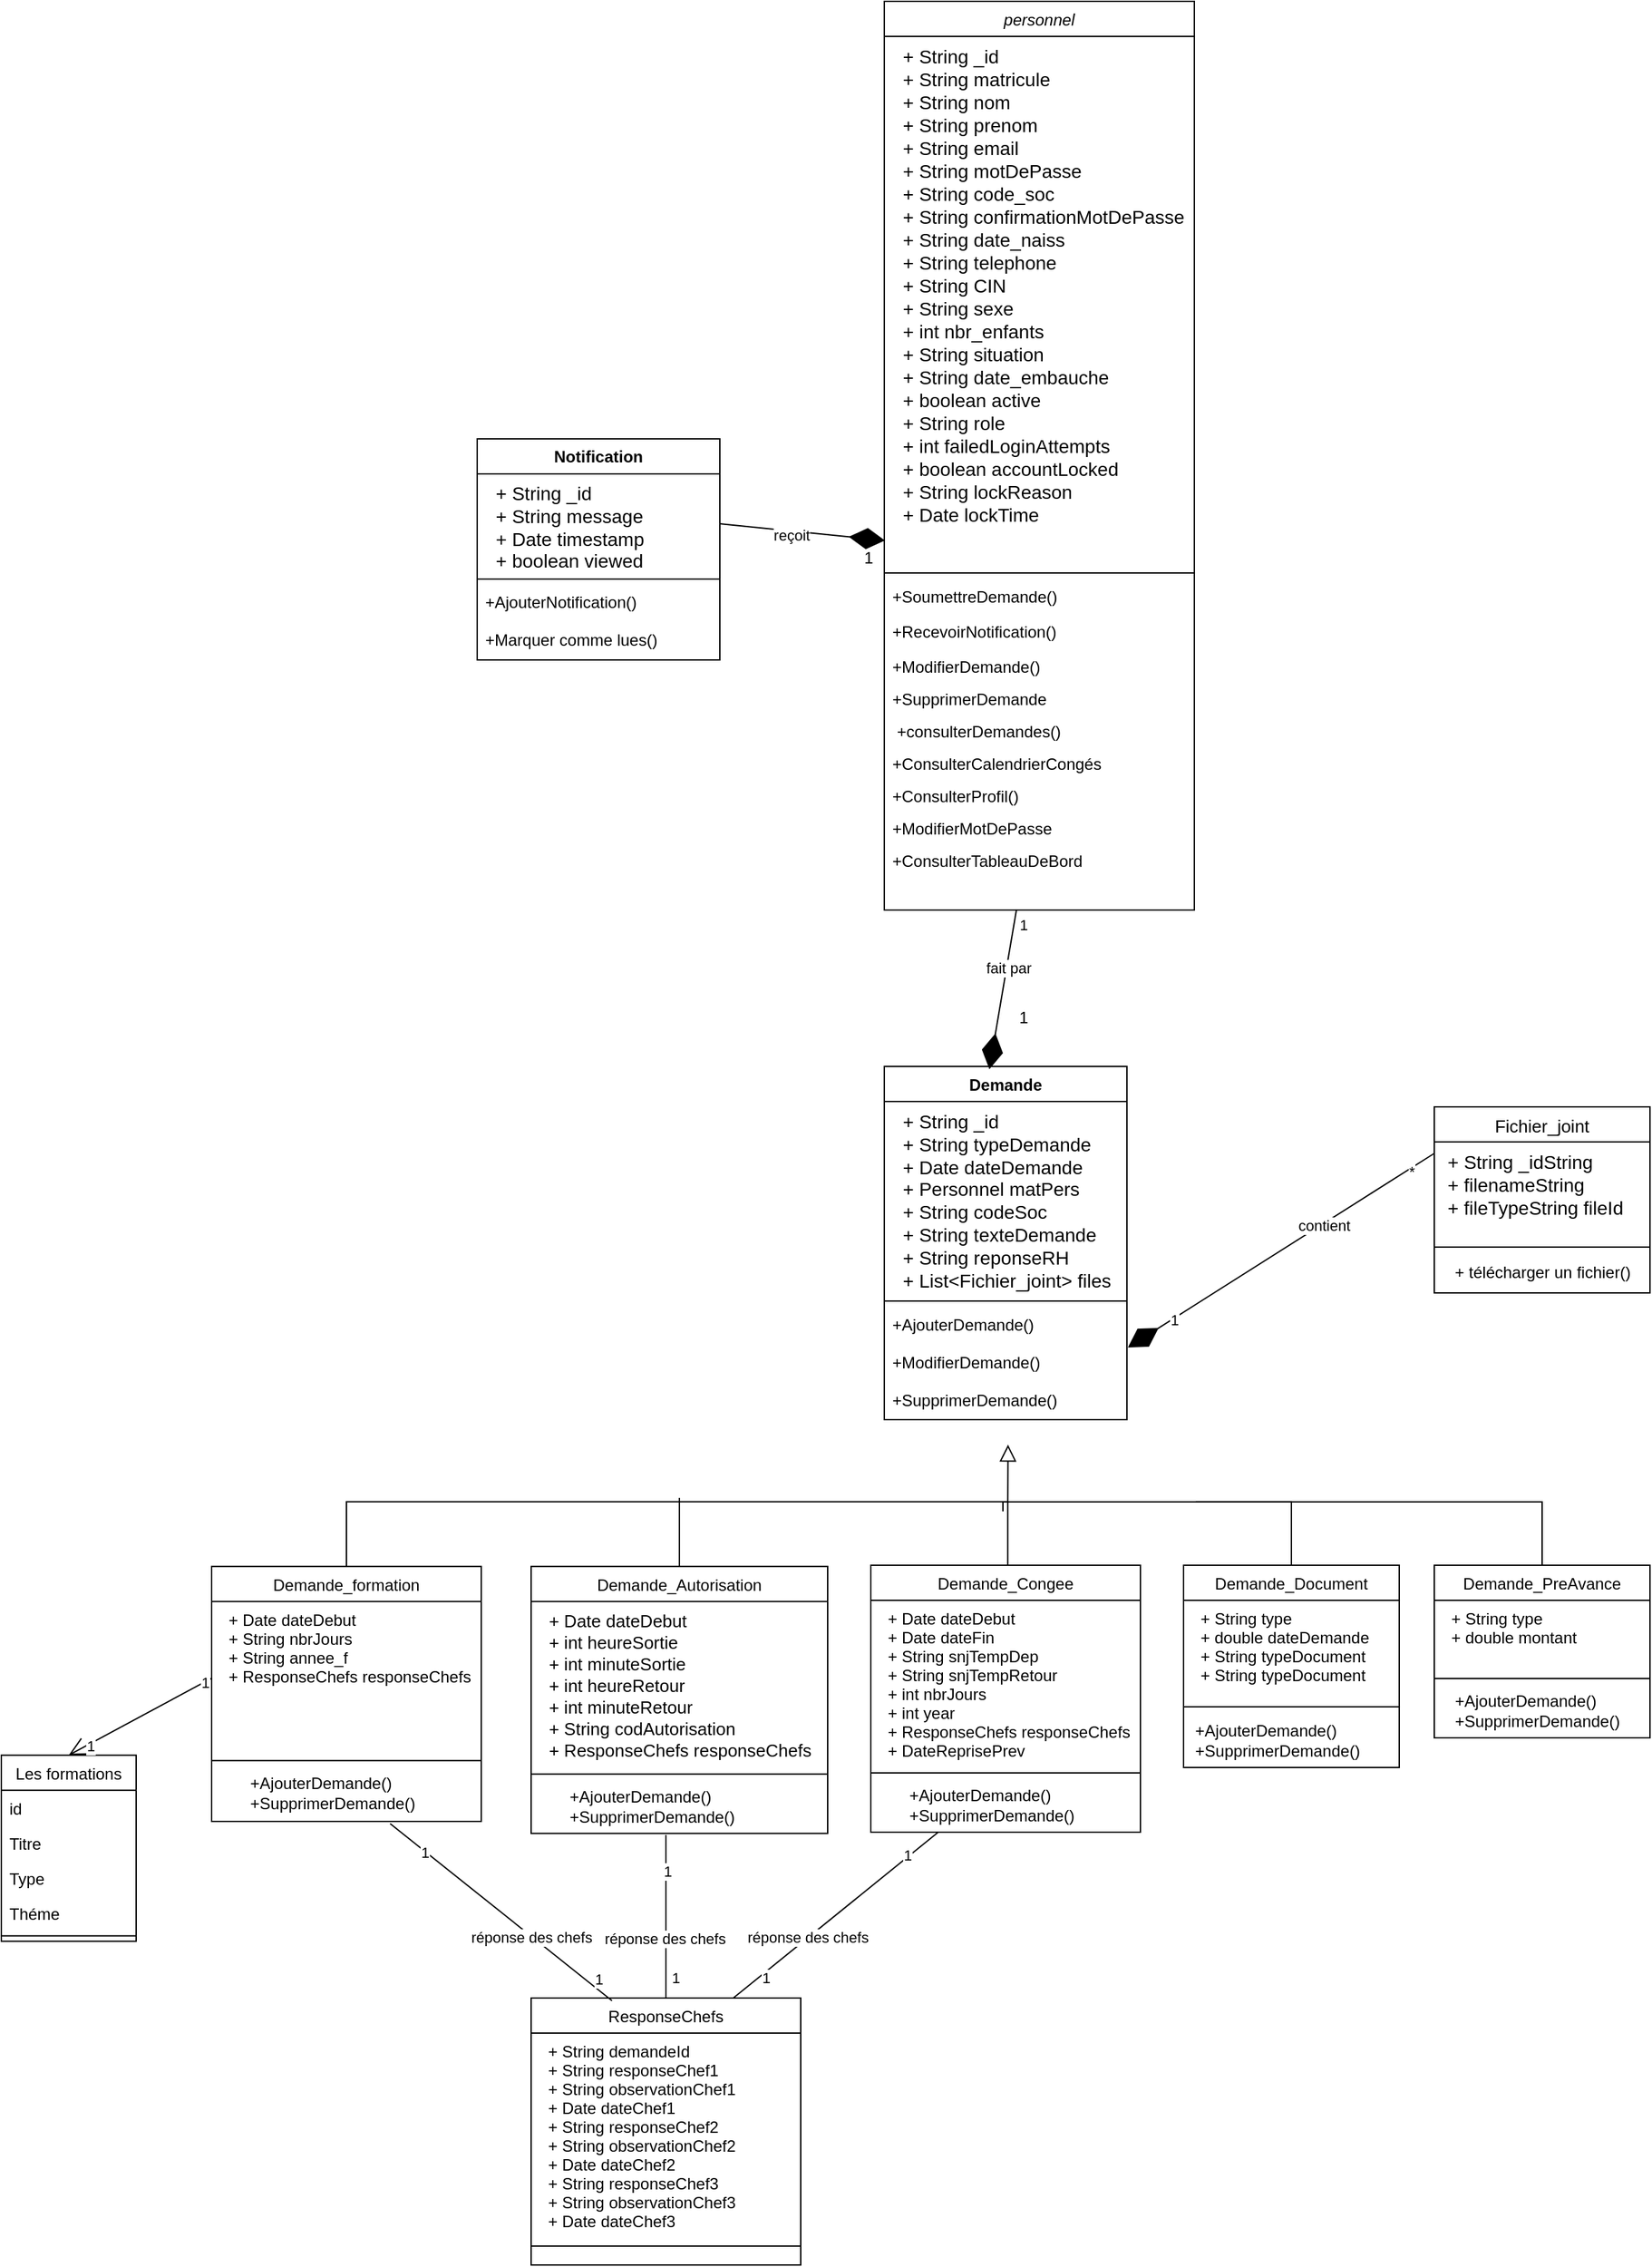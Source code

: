 <mxfile version="27.1.1">
  <diagram id="C5RBs43oDa-KdzZeNtuy" name="Page-1">
    <mxGraphModel dx="1426" dy="777" grid="1" gridSize="10" guides="1" tooltips="1" connect="1" arrows="1" fold="1" page="1" pageScale="1" pageWidth="827" pageHeight="1169" math="0" shadow="0">
      <root>
        <mxCell id="WIyWlLk6GJQsqaUBKTNV-0" />
        <mxCell id="WIyWlLk6GJQsqaUBKTNV-1" parent="WIyWlLk6GJQsqaUBKTNV-0" />
        <mxCell id="Ee65BXmDdniaoNc1zns8-156" value="personnel" style="swimlane;fontStyle=2;align=center;verticalAlign=top;childLayout=stackLayout;horizontal=1;startSize=26;horizontalStack=0;resizeParent=1;resizeLast=0;collapsible=1;marginBottom=0;rounded=0;shadow=0;strokeWidth=1;" vertex="1" parent="WIyWlLk6GJQsqaUBKTNV-1">
          <mxGeometry x="1285" y="830" width="230" height="674" as="geometry">
            <mxRectangle x="230" y="140" width="160" height="26" as="alternateBounds" />
          </mxGeometry>
        </mxCell>
        <mxCell id="Ee65BXmDdniaoNc1zns8-157" value="  + String _id&#xa;  + String matricule&#xa;  + String nom&#xa;  + String prenom&#xa;  + String email&#xa;  + String motDePasse&#xa;  + String code_soc&#xa;  + String confirmationMotDePasse&#xa;  + String date_naiss&#xa;  + String telephone&#xa;  + String CIN&#xa;  + String sexe&#xa;  + int nbr_enfants&#xa;  + String situation&#xa;  + String date_embauche&#xa;  + boolean active&#xa;  + String role&#xa;  + int failedLoginAttempts&#xa;  + boolean accountLocked&#xa;  + String lockReason&#xa;  + Date lockTime&#xa;  &#xa;" style="text;align=left;verticalAlign=top;spacingLeft=4;spacingRight=4;overflow=hidden;rotatable=0;points=[[0,0.5],[1,0.5]];portConstraint=eastwest;rounded=0;shadow=0;html=0;strokeWidth=1;fontSize=14;fontStyle=0" vertex="1" parent="Ee65BXmDdniaoNc1zns8-156">
          <mxGeometry y="26" width="230" height="394" as="geometry" />
        </mxCell>
        <mxCell id="Ee65BXmDdniaoNc1zns8-158" value="" style="line;html=1;strokeWidth=1;align=left;verticalAlign=middle;spacingTop=-1;spacingLeft=3;spacingRight=3;rotatable=0;labelPosition=right;points=[];portConstraint=eastwest;" vertex="1" parent="Ee65BXmDdniaoNc1zns8-156">
          <mxGeometry y="420" width="230" height="8" as="geometry" />
        </mxCell>
        <mxCell id="Ee65BXmDdniaoNc1zns8-160" value="+SoumettreDemande()" style="text;align=left;verticalAlign=top;spacingLeft=4;spacingRight=4;overflow=hidden;rotatable=0;points=[[0,0.5],[1,0.5]];portConstraint=eastwest;" vertex="1" parent="Ee65BXmDdniaoNc1zns8-156">
          <mxGeometry y="428" width="230" height="26" as="geometry" />
        </mxCell>
        <mxCell id="Ee65BXmDdniaoNc1zns8-161" value="+RecevoirNotification()" style="text;align=left;verticalAlign=top;spacingLeft=4;spacingRight=4;overflow=hidden;rotatable=0;points=[[0,0.5],[1,0.5]];portConstraint=eastwest;" vertex="1" parent="Ee65BXmDdniaoNc1zns8-156">
          <mxGeometry y="454" width="230" height="26" as="geometry" />
        </mxCell>
        <mxCell id="Ee65BXmDdniaoNc1zns8-162" value="+ModifierDemande()" style="text;align=left;verticalAlign=top;spacingLeft=4;spacingRight=4;overflow=hidden;rotatable=0;points=[[0,0.5],[1,0.5]];portConstraint=eastwest;" vertex="1" parent="Ee65BXmDdniaoNc1zns8-156">
          <mxGeometry y="480" width="230" height="24" as="geometry" />
        </mxCell>
        <mxCell id="Ee65BXmDdniaoNc1zns8-163" value="+SupprimerDemande" style="text;align=left;verticalAlign=top;spacingLeft=4;spacingRight=4;overflow=hidden;rotatable=0;points=[[0,0.5],[1,0.5]];portConstraint=eastwest;" vertex="1" parent="Ee65BXmDdniaoNc1zns8-156">
          <mxGeometry y="504" width="230" height="24" as="geometry" />
        </mxCell>
        <mxCell id="Ee65BXmDdniaoNc1zns8-164" value=" +consulterDemandes()" style="text;align=left;verticalAlign=top;spacingLeft=4;spacingRight=4;overflow=hidden;rotatable=0;points=[[0,0.5],[1,0.5]];portConstraint=eastwest;" vertex="1" parent="Ee65BXmDdniaoNc1zns8-156">
          <mxGeometry y="528" width="230" height="24" as="geometry" />
        </mxCell>
        <mxCell id="Ee65BXmDdniaoNc1zns8-165" value="+ConsulterCalendrierCongés" style="text;align=left;verticalAlign=top;spacingLeft=4;spacingRight=4;overflow=hidden;rotatable=0;points=[[0,0.5],[1,0.5]];portConstraint=eastwest;" vertex="1" parent="Ee65BXmDdniaoNc1zns8-156">
          <mxGeometry y="552" width="230" height="24" as="geometry" />
        </mxCell>
        <mxCell id="Ee65BXmDdniaoNc1zns8-166" value="+ConsulterProfil()" style="text;align=left;verticalAlign=top;spacingLeft=4;spacingRight=4;overflow=hidden;rotatable=0;points=[[0,0.5],[1,0.5]];portConstraint=eastwest;" vertex="1" parent="Ee65BXmDdniaoNc1zns8-156">
          <mxGeometry y="576" width="230" height="24" as="geometry" />
        </mxCell>
        <mxCell id="Ee65BXmDdniaoNc1zns8-167" value="+ModifierMotDePasse" style="text;align=left;verticalAlign=top;spacingLeft=4;spacingRight=4;overflow=hidden;rotatable=0;points=[[0,0.5],[1,0.5]];portConstraint=eastwest;" vertex="1" parent="Ee65BXmDdniaoNc1zns8-156">
          <mxGeometry y="600" width="230" height="24" as="geometry" />
        </mxCell>
        <mxCell id="Ee65BXmDdniaoNc1zns8-168" value="+ConsulterTableauDeBord" style="text;align=left;verticalAlign=top;spacingLeft=4;spacingRight=4;overflow=hidden;rotatable=0;points=[[0,0.5],[1,0.5]];portConstraint=eastwest;" vertex="1" parent="Ee65BXmDdniaoNc1zns8-156">
          <mxGeometry y="624" width="230" height="24" as="geometry" />
        </mxCell>
        <mxCell id="Ee65BXmDdniaoNc1zns8-169" value="Demande_formation" style="swimlane;fontStyle=0;align=center;verticalAlign=top;childLayout=stackLayout;horizontal=1;startSize=26;horizontalStack=0;resizeParent=1;resizeLast=0;collapsible=1;marginBottom=0;rounded=0;shadow=0;strokeWidth=1;" vertex="1" parent="WIyWlLk6GJQsqaUBKTNV-1">
          <mxGeometry x="786" y="1990.83" width="200" height="189.17" as="geometry">
            <mxRectangle x="130" y="380" width="160" height="26" as="alternateBounds" />
          </mxGeometry>
        </mxCell>
        <mxCell id="Ee65BXmDdniaoNc1zns8-170" value="  + Date dateDebut&#xa;  + String nbrJours&#xa;  + String annee_f&#xa;  + ResponseChefs responseChefs" style="text;align=left;verticalAlign=top;spacingLeft=4;spacingRight=4;overflow=hidden;rotatable=0;points=[[0,0.5],[1,0.5]];portConstraint=eastwest;" vertex="1" parent="Ee65BXmDdniaoNc1zns8-169">
          <mxGeometry y="26" width="200" height="114" as="geometry" />
        </mxCell>
        <mxCell id="Ee65BXmDdniaoNc1zns8-171" value="" style="line;html=1;strokeWidth=1;align=left;verticalAlign=middle;spacingTop=-1;spacingLeft=3;spacingRight=3;rotatable=0;labelPosition=right;points=[];portConstraint=eastwest;" vertex="1" parent="Ee65BXmDdniaoNc1zns8-169">
          <mxGeometry y="140" width="200" height="8" as="geometry" />
        </mxCell>
        <mxCell id="Ee65BXmDdniaoNc1zns8-172" value="&lt;span style=&quot;white-space: pre;&quot;&gt;&#x9;&lt;/span&gt;+Ajouter&lt;span style=&quot;text-align: center;&quot;&gt;Demande&lt;/span&gt;()&lt;div&gt;&lt;span style=&quot;white-space: pre;&quot;&gt;&#x9;&lt;/span&gt;+Supprimer&lt;span style=&quot;text-align: center; background-color: transparent; color: light-dark(rgb(0, 0, 0), rgb(255, 255, 255));&quot;&gt;Demande&lt;/span&gt;&lt;span style=&quot;background-color: transparent; color: light-dark(rgb(0, 0, 0), rgb(255, 255, 255));&quot;&gt;()&lt;/span&gt;&lt;/div&gt;" style="text;html=1;align=left;verticalAlign=middle;resizable=0;points=[];autosize=1;strokeColor=none;fillColor=none;" vertex="1" parent="Ee65BXmDdniaoNc1zns8-169">
          <mxGeometry y="148" width="200" height="40" as="geometry" />
        </mxCell>
        <mxCell id="Ee65BXmDdniaoNc1zns8-173" value="Les formations" style="swimlane;fontStyle=0;align=center;verticalAlign=top;childLayout=stackLayout;horizontal=1;startSize=26;horizontalStack=0;resizeParent=1;resizeLast=0;collapsible=1;marginBottom=0;rounded=0;shadow=0;strokeWidth=1;" vertex="1" parent="WIyWlLk6GJQsqaUBKTNV-1">
          <mxGeometry x="630" y="2130.83" width="100" height="138" as="geometry">
            <mxRectangle x="130" y="380" width="160" height="26" as="alternateBounds" />
          </mxGeometry>
        </mxCell>
        <mxCell id="Ee65BXmDdniaoNc1zns8-174" value="id" style="text;align=left;verticalAlign=top;spacingLeft=4;spacingRight=4;overflow=hidden;rotatable=0;points=[[0,0.5],[1,0.5]];portConstraint=eastwest;rounded=0;shadow=0;html=0;" vertex="1" parent="Ee65BXmDdniaoNc1zns8-173">
          <mxGeometry y="26" width="100" height="26" as="geometry" />
        </mxCell>
        <mxCell id="Ee65BXmDdniaoNc1zns8-175" value="Titre" style="text;align=left;verticalAlign=top;spacingLeft=4;spacingRight=4;overflow=hidden;rotatable=0;points=[[0,0.5],[1,0.5]];portConstraint=eastwest;rounded=0;shadow=0;html=0;" vertex="1" parent="Ee65BXmDdniaoNc1zns8-173">
          <mxGeometry y="52" width="100" height="26" as="geometry" />
        </mxCell>
        <mxCell id="Ee65BXmDdniaoNc1zns8-176" value="Type" style="text;align=left;verticalAlign=top;spacingLeft=4;spacingRight=4;overflow=hidden;rotatable=0;points=[[0,0.5],[1,0.5]];portConstraint=eastwest;rounded=0;shadow=0;html=0;" vertex="1" parent="Ee65BXmDdniaoNc1zns8-173">
          <mxGeometry y="78" width="100" height="26" as="geometry" />
        </mxCell>
        <mxCell id="Ee65BXmDdniaoNc1zns8-177" value="Théme" style="text;align=left;verticalAlign=top;spacingLeft=4;spacingRight=4;overflow=hidden;rotatable=0;points=[[0,0.5],[1,0.5]];portConstraint=eastwest;rounded=0;shadow=0;html=0;" vertex="1" parent="Ee65BXmDdniaoNc1zns8-173">
          <mxGeometry y="104" width="100" height="26" as="geometry" />
        </mxCell>
        <mxCell id="Ee65BXmDdniaoNc1zns8-178" value="" style="line;html=1;strokeWidth=1;align=left;verticalAlign=middle;spacingTop=-1;spacingLeft=3;spacingRight=3;rotatable=0;labelPosition=right;points=[];portConstraint=eastwest;" vertex="1" parent="Ee65BXmDdniaoNc1zns8-173">
          <mxGeometry y="130" width="100" height="8" as="geometry" />
        </mxCell>
        <mxCell id="Ee65BXmDdniaoNc1zns8-179" value="" style="endArrow=open;endFill=1;endSize=12;html=1;rounded=0;exitX=0;exitY=0.5;exitDx=0;exitDy=0;entryX=0.5;entryY=0;entryDx=0;entryDy=0;" edge="1" parent="WIyWlLk6GJQsqaUBKTNV-1" source="Ee65BXmDdniaoNc1zns8-170" target="Ee65BXmDdniaoNc1zns8-173">
          <mxGeometry width="160" relative="1" as="geometry">
            <mxPoint x="636" y="2093.83" as="sourcePoint" />
            <mxPoint x="796" y="2093.83" as="targetPoint" />
            <Array as="points" />
          </mxGeometry>
        </mxCell>
        <mxCell id="Ee65BXmDdniaoNc1zns8-180" value="1" style="edgeLabel;html=1;align=center;verticalAlign=middle;resizable=0;points=[];" vertex="1" connectable="0" parent="Ee65BXmDdniaoNc1zns8-179">
          <mxGeometry x="-0.907" relative="1" as="geometry">
            <mxPoint as="offset" />
          </mxGeometry>
        </mxCell>
        <mxCell id="Ee65BXmDdniaoNc1zns8-181" value="1" style="edgeLabel;html=1;align=center;verticalAlign=middle;resizable=0;points=[];" vertex="1" connectable="0" parent="Ee65BXmDdniaoNc1zns8-179">
          <mxGeometry x="0.722" y="1" relative="1" as="geometry">
            <mxPoint as="offset" />
          </mxGeometry>
        </mxCell>
        <mxCell id="Ee65BXmDdniaoNc1zns8-182" value="Demande_Congee" style="swimlane;fontStyle=0;align=center;verticalAlign=top;childLayout=stackLayout;horizontal=1;startSize=26;horizontalStack=0;resizeParent=1;resizeLast=0;collapsible=1;marginBottom=0;rounded=0;shadow=0;strokeWidth=1;" vertex="1" parent="WIyWlLk6GJQsqaUBKTNV-1">
          <mxGeometry x="1275" y="1990" width="200" height="198" as="geometry">
            <mxRectangle x="130" y="380" width="160" height="26" as="alternateBounds" />
          </mxGeometry>
        </mxCell>
        <mxCell id="Ee65BXmDdniaoNc1zns8-183" value="  + Date dateDebut&#xa;  + Date dateFin&#xa;  + String snjTempDep&#xa;  + String snjTempRetour&#xa;  + int nbrJours&#xa;  + int year  &#xa;  + ResponseChefs responseChefs&#xa;  + DateReprisePrev" style="text;align=left;verticalAlign=top;spacingLeft=4;spacingRight=4;overflow=hidden;rotatable=0;points=[[0,0.5],[1,0.5]];portConstraint=eastwest;rounded=0;shadow=0;html=0;" vertex="1" parent="Ee65BXmDdniaoNc1zns8-182">
          <mxGeometry y="26" width="200" height="124" as="geometry" />
        </mxCell>
        <mxCell id="Ee65BXmDdniaoNc1zns8-184" value="" style="line;html=1;strokeWidth=1;align=left;verticalAlign=middle;spacingTop=-1;spacingLeft=3;spacingRight=3;rotatable=0;labelPosition=right;points=[];portConstraint=eastwest;" vertex="1" parent="Ee65BXmDdniaoNc1zns8-182">
          <mxGeometry y="150" width="200" height="8" as="geometry" />
        </mxCell>
        <mxCell id="Ee65BXmDdniaoNc1zns8-185" value="&lt;span style=&quot;white-space: pre;&quot;&gt;&#x9;&lt;/span&gt;+Ajouter&lt;span style=&quot;text-align: center;&quot;&gt;Demande&lt;/span&gt;()&lt;div&gt;&lt;span style=&quot;white-space: pre;&quot;&gt;&#x9;&lt;/span&gt;+Supprimer&lt;span style=&quot;text-align: center; background-color: transparent; color: light-dark(rgb(0, 0, 0), rgb(255, 255, 255));&quot;&gt;Demande&lt;/span&gt;&lt;span style=&quot;background-color: transparent; color: light-dark(rgb(0, 0, 0), rgb(255, 255, 255));&quot;&gt;()&lt;/span&gt;&lt;/div&gt;" style="text;html=1;align=left;verticalAlign=middle;resizable=0;points=[];autosize=1;strokeColor=none;fillColor=none;" vertex="1" parent="Ee65BXmDdniaoNc1zns8-182">
          <mxGeometry y="158" width="200" height="40" as="geometry" />
        </mxCell>
        <mxCell id="Ee65BXmDdniaoNc1zns8-186" value="Demande_Autorisation" style="swimlane;fontStyle=0;align=center;verticalAlign=top;childLayout=stackLayout;horizontal=1;startSize=26;horizontalStack=0;resizeParent=1;resizeLast=0;collapsible=1;marginBottom=0;rounded=0;shadow=0;strokeWidth=1;" vertex="1" parent="WIyWlLk6GJQsqaUBKTNV-1">
          <mxGeometry x="1023" y="1990.83" width="220" height="198" as="geometry">
            <mxRectangle x="130" y="380" width="160" height="26" as="alternateBounds" />
          </mxGeometry>
        </mxCell>
        <mxCell id="Ee65BXmDdniaoNc1zns8-187" value="  + Date dateDebut&#xa;  + int heureSortie&#xa;  + int minuteSortie&#xa;  + int heureRetour&#xa;  + int minuteRetour&#xa;  + String codAutorisation&#xa;  + ResponseChefs responseChefs" style="text;align=left;verticalAlign=top;spacingLeft=4;spacingRight=4;overflow=hidden;rotatable=0;points=[[0,0.5],[1,0.5]];portConstraint=eastwest;fontSize=13;" vertex="1" parent="Ee65BXmDdniaoNc1zns8-186">
          <mxGeometry y="26" width="220" height="124" as="geometry" />
        </mxCell>
        <mxCell id="Ee65BXmDdniaoNc1zns8-188" value="" style="line;html=1;strokeWidth=1;align=left;verticalAlign=middle;spacingTop=-1;spacingLeft=3;spacingRight=3;rotatable=0;labelPosition=right;points=[];portConstraint=eastwest;" vertex="1" parent="Ee65BXmDdniaoNc1zns8-186">
          <mxGeometry y="150" width="220" height="8" as="geometry" />
        </mxCell>
        <mxCell id="Ee65BXmDdniaoNc1zns8-189" value="&lt;span style=&quot;white-space: pre;&quot;&gt;&#x9;&lt;/span&gt;+Ajouter&lt;span style=&quot;text-align: center;&quot;&gt;Demande&lt;/span&gt;()&lt;div&gt;&lt;span style=&quot;white-space: pre;&quot;&gt;&#x9;&lt;/span&gt;+Supprimer&lt;span style=&quot;text-align: center; background-color: transparent; color: light-dark(rgb(0, 0, 0), rgb(255, 255, 255));&quot;&gt;Demande&lt;/span&gt;&lt;span style=&quot;background-color: transparent; color: light-dark(rgb(0, 0, 0), rgb(255, 255, 255));&quot;&gt;()&lt;/span&gt;&lt;/div&gt;" style="text;html=1;align=left;verticalAlign=middle;resizable=0;points=[];autosize=1;strokeColor=none;fillColor=none;" vertex="1" parent="Ee65BXmDdniaoNc1zns8-186">
          <mxGeometry y="158" width="220" height="40" as="geometry" />
        </mxCell>
        <mxCell id="Ee65BXmDdniaoNc1zns8-190" value="Demande_PreAvance" style="swimlane;fontStyle=0;align=center;verticalAlign=top;childLayout=stackLayout;horizontal=1;startSize=26;horizontalStack=0;resizeParent=1;resizeLast=0;collapsible=1;marginBottom=0;rounded=0;shadow=0;strokeWidth=1;" vertex="1" parent="WIyWlLk6GJQsqaUBKTNV-1">
          <mxGeometry x="1693" y="1990" width="160" height="128" as="geometry">
            <mxRectangle x="130" y="380" width="160" height="26" as="alternateBounds" />
          </mxGeometry>
        </mxCell>
        <mxCell id="Ee65BXmDdniaoNc1zns8-191" value="  + String type&#xa;  + double montant&#xa;" style="text;align=left;verticalAlign=top;spacingLeft=4;spacingRight=4;overflow=hidden;rotatable=0;points=[[0,0.5],[1,0.5]];portConstraint=eastwest;" vertex="1" parent="Ee65BXmDdniaoNc1zns8-190">
          <mxGeometry y="26" width="160" height="54" as="geometry" />
        </mxCell>
        <mxCell id="Ee65BXmDdniaoNc1zns8-192" value="" style="line;html=1;strokeWidth=1;align=left;verticalAlign=middle;spacingTop=-1;spacingLeft=3;spacingRight=3;rotatable=0;labelPosition=right;points=[];portConstraint=eastwest;" vertex="1" parent="Ee65BXmDdniaoNc1zns8-190">
          <mxGeometry y="80" width="160" height="8" as="geometry" />
        </mxCell>
        <mxCell id="Ee65BXmDdniaoNc1zns8-193" value="&amp;nbsp; &amp;nbsp; +Ajouter&lt;span style=&quot;text-align: center;&quot;&gt;Demande&lt;/span&gt;()&lt;div&gt;&amp;nbsp; &amp;nbsp; +Supprimer&lt;span style=&quot;text-align: center; background-color: transparent; color: light-dark(rgb(0, 0, 0), rgb(255, 255, 255));&quot;&gt;Demande&lt;/span&gt;&lt;span style=&quot;background-color: transparent; color: light-dark(rgb(0, 0, 0), rgb(255, 255, 255));&quot;&gt;()&lt;/span&gt;&lt;/div&gt;" style="text;html=1;align=left;verticalAlign=middle;resizable=0;points=[];autosize=1;strokeColor=none;fillColor=none;" vertex="1" parent="Ee65BXmDdniaoNc1zns8-190">
          <mxGeometry y="88" width="160" height="40" as="geometry" />
        </mxCell>
        <mxCell id="Ee65BXmDdniaoNc1zns8-194" value="" style="endArrow=block;endSize=10;endFill=0;shadow=0;strokeWidth=1;rounded=0;curved=0;edgeStyle=elbowEdgeStyle;elbow=vertical;exitX=0.508;exitY=0;exitDx=0;exitDy=0;exitPerimeter=0;entryX=0.51;entryY=1.133;entryDx=0;entryDy=0;entryPerimeter=0;" edge="1" parent="WIyWlLk6GJQsqaUBKTNV-1" source="Ee65BXmDdniaoNc1zns8-182">
          <mxGeometry width="160" relative="1" as="geometry">
            <mxPoint x="1376" y="2248.83" as="sourcePoint" />
            <mxPoint x="1376.8" y="1900.554" as="targetPoint" />
            <Array as="points" />
          </mxGeometry>
        </mxCell>
        <mxCell id="Ee65BXmDdniaoNc1zns8-195" value="" style="endArrow=none;endSize=10;endFill=0;shadow=0;strokeWidth=1;rounded=0;curved=0;edgeStyle=elbowEdgeStyle;elbow=vertical;entryX=0.5;entryY=0;entryDx=0;entryDy=0;startFill=0;" edge="1" parent="WIyWlLk6GJQsqaUBKTNV-1" target="Ee65BXmDdniaoNc1zns8-215">
          <mxGeometry width="160" relative="1" as="geometry">
            <mxPoint x="1516" y="1942.83" as="sourcePoint" />
            <mxPoint x="1216" y="1982.83" as="targetPoint" />
            <Array as="points">
              <mxPoint x="1376" y="1942.83" />
            </Array>
          </mxGeometry>
        </mxCell>
        <mxCell id="Ee65BXmDdniaoNc1zns8-196" value="" style="endArrow=none;endSize=10;endFill=0;shadow=0;strokeWidth=1;rounded=0;curved=0;edgeStyle=elbowEdgeStyle;elbow=vertical;entryX=0.5;entryY=0;entryDx=0;entryDy=0;startFill=0;" edge="1" parent="WIyWlLk6GJQsqaUBKTNV-1" target="Ee65BXmDdniaoNc1zns8-169">
          <mxGeometry width="160" relative="1" as="geometry">
            <mxPoint x="1376" y="1942.83" as="sourcePoint" />
            <mxPoint x="1386" y="2016.83" as="targetPoint" />
            <Array as="points">
              <mxPoint x="1126" y="1942.83" />
            </Array>
          </mxGeometry>
        </mxCell>
        <mxCell id="Ee65BXmDdniaoNc1zns8-197" value="" style="endArrow=none;endSize=10;endFill=0;shadow=0;strokeWidth=1;rounded=0;curved=0;edgeStyle=elbowEdgeStyle;elbow=vertical;startFill=0;entryX=0.5;entryY=0;entryDx=0;entryDy=0;" edge="1" parent="WIyWlLk6GJQsqaUBKTNV-1" target="Ee65BXmDdniaoNc1zns8-190">
          <mxGeometry width="160" relative="1" as="geometry">
            <mxPoint x="1373" y="1950" as="sourcePoint" />
            <mxPoint x="1816" y="2033" as="targetPoint" />
            <Array as="points">
              <mxPoint x="1636" y="1943" />
            </Array>
          </mxGeometry>
        </mxCell>
        <mxCell id="Ee65BXmDdniaoNc1zns8-198" value="Demande" style="swimlane;fontStyle=1;align=center;verticalAlign=top;childLayout=stackLayout;horizontal=1;startSize=26;horizontalStack=0;resizeParent=1;resizeParentMax=0;resizeLast=0;collapsible=1;marginBottom=0;whiteSpace=wrap;html=1;" vertex="1" parent="WIyWlLk6GJQsqaUBKTNV-1">
          <mxGeometry x="1285" y="1620" width="180" height="262" as="geometry" />
        </mxCell>
        <mxCell id="Ee65BXmDdniaoNc1zns8-199" value="&lt;div&gt;&lt;span style=&quot;text-wrap-mode: nowrap;&quot;&gt;&amp;nbsp; + String _id&lt;/span&gt;&lt;/div&gt;&lt;div&gt;&lt;span style=&quot;text-wrap-mode: nowrap;&quot;&gt;&amp;nbsp; + String typeDemande&lt;/span&gt;&lt;/div&gt;&lt;div&gt;&lt;span style=&quot;text-wrap-mode: nowrap;&quot;&gt;&amp;nbsp; + Date dateDemande&lt;/span&gt;&lt;/div&gt;&lt;div&gt;&lt;span style=&quot;text-wrap-mode: nowrap;&quot;&gt;&amp;nbsp; + Personnel matPers&lt;/span&gt;&lt;/div&gt;&lt;div&gt;&lt;span style=&quot;text-wrap-mode: nowrap;&quot;&gt;&amp;nbsp; + String codeSoc&lt;/span&gt;&lt;/div&gt;&lt;div&gt;&lt;span style=&quot;text-wrap-mode: nowrap;&quot;&gt;&amp;nbsp; + String texteDemande&lt;/span&gt;&lt;/div&gt;&lt;div&gt;&lt;span style=&quot;text-wrap-mode: nowrap;&quot;&gt;&amp;nbsp; + String reponseRH&lt;/span&gt;&lt;/div&gt;&lt;div&gt;&lt;span style=&quot;text-wrap-mode: nowrap;&quot;&gt;&amp;nbsp; + List&amp;lt;Fichier_joint&amp;gt; files&lt;/span&gt;&lt;/div&gt;" style="text;strokeColor=none;fillColor=none;align=left;verticalAlign=top;spacingLeft=4;spacingRight=4;overflow=hidden;rotatable=0;points=[[0,0.5],[1,0.5]];portConstraint=eastwest;whiteSpace=wrap;html=1;fontSize=14;" vertex="1" parent="Ee65BXmDdniaoNc1zns8-198">
          <mxGeometry y="26" width="180" height="144" as="geometry" />
        </mxCell>
        <mxCell id="Ee65BXmDdniaoNc1zns8-200" value="" style="line;strokeWidth=1;fillColor=none;align=left;verticalAlign=middle;spacingTop=-1;spacingLeft=3;spacingRight=3;rotatable=0;labelPosition=right;points=[];portConstraint=eastwest;strokeColor=inherit;" vertex="1" parent="Ee65BXmDdniaoNc1zns8-198">
          <mxGeometry y="170" width="180" height="8" as="geometry" />
        </mxCell>
        <mxCell id="Ee65BXmDdniaoNc1zns8-201" value="+AjouterDemande()" style="text;strokeColor=none;fillColor=none;align=left;verticalAlign=top;spacingLeft=4;spacingRight=4;overflow=hidden;rotatable=0;points=[[0,0.5],[1,0.5]];portConstraint=eastwest;whiteSpace=wrap;html=1;" vertex="1" parent="Ee65BXmDdniaoNc1zns8-198">
          <mxGeometry y="178" width="180" height="28" as="geometry" />
        </mxCell>
        <mxCell id="Ee65BXmDdniaoNc1zns8-202" value="+ModifierDemande()" style="text;strokeColor=none;fillColor=none;align=left;verticalAlign=top;spacingLeft=4;spacingRight=4;overflow=hidden;rotatable=0;points=[[0,0.5],[1,0.5]];portConstraint=eastwest;whiteSpace=wrap;html=1;" vertex="1" parent="Ee65BXmDdniaoNc1zns8-198">
          <mxGeometry y="206" width="180" height="28" as="geometry" />
        </mxCell>
        <mxCell id="Ee65BXmDdniaoNc1zns8-203" value="+SupprimerDemande()" style="text;strokeColor=none;fillColor=none;align=left;verticalAlign=top;spacingLeft=4;spacingRight=4;overflow=hidden;rotatable=0;points=[[0,0.5],[1,0.5]];portConstraint=eastwest;whiteSpace=wrap;html=1;" vertex="1" parent="Ee65BXmDdniaoNc1zns8-198">
          <mxGeometry y="234" width="180" height="28" as="geometry" />
        </mxCell>
        <mxCell id="Ee65BXmDdniaoNc1zns8-204" value="Notification" style="swimlane;fontStyle=1;align=center;verticalAlign=top;childLayout=stackLayout;horizontal=1;startSize=26;horizontalStack=0;resizeParent=1;resizeParentMax=0;resizeLast=0;collapsible=1;marginBottom=0;whiteSpace=wrap;html=1;" vertex="1" parent="WIyWlLk6GJQsqaUBKTNV-1">
          <mxGeometry x="983" y="1154.49" width="180" height="164" as="geometry" />
        </mxCell>
        <mxCell id="Ee65BXmDdniaoNc1zns8-205" value="&lt;div&gt;&lt;span style=&quot;font-size: 14px;&quot;&gt;&amp;nbsp; + String _id&lt;/span&gt;&lt;/div&gt;&lt;div&gt;&lt;span style=&quot;font-size: 14px;&quot;&gt;&amp;nbsp; + String message&lt;/span&gt;&lt;/div&gt;&lt;div&gt;&lt;span style=&quot;font-size: 14px;&quot;&gt;&amp;nbsp; + Date timestamp&lt;/span&gt;&lt;/div&gt;&lt;div&gt;&lt;span style=&quot;font-size: 14px;&quot;&gt;&amp;nbsp; + boolean viewed&lt;/span&gt;&lt;/div&gt;" style="text;strokeColor=none;fillColor=none;align=left;verticalAlign=top;spacingLeft=4;spacingRight=4;overflow=hidden;rotatable=0;points=[[0,0.5],[1,0.5]];portConstraint=eastwest;whiteSpace=wrap;html=1;" vertex="1" parent="Ee65BXmDdniaoNc1zns8-204">
          <mxGeometry y="26" width="180" height="74" as="geometry" />
        </mxCell>
        <mxCell id="Ee65BXmDdniaoNc1zns8-206" value="" style="line;strokeWidth=1;fillColor=none;align=left;verticalAlign=middle;spacingTop=-1;spacingLeft=3;spacingRight=3;rotatable=0;labelPosition=right;points=[];portConstraint=eastwest;strokeColor=inherit;" vertex="1" parent="Ee65BXmDdniaoNc1zns8-204">
          <mxGeometry y="100" width="180" height="8" as="geometry" />
        </mxCell>
        <mxCell id="Ee65BXmDdniaoNc1zns8-207" value="+Ajouter&lt;span style=&quot;text-align: center;&quot;&gt;Notification&lt;/span&gt;()" style="text;strokeColor=none;fillColor=none;align=left;verticalAlign=top;spacingLeft=4;spacingRight=4;overflow=hidden;rotatable=0;points=[[0,0.5],[1,0.5]];portConstraint=eastwest;whiteSpace=wrap;html=1;" vertex="1" parent="Ee65BXmDdniaoNc1zns8-204">
          <mxGeometry y="108" width="180" height="28" as="geometry" />
        </mxCell>
        <mxCell id="Ee65BXmDdniaoNc1zns8-208" value="+Marquer comme lues()" style="text;strokeColor=none;fillColor=none;align=left;verticalAlign=top;spacingLeft=4;spacingRight=4;overflow=hidden;rotatable=0;points=[[0,0.5],[1,0.5]];portConstraint=eastwest;whiteSpace=wrap;html=1;" vertex="1" parent="Ee65BXmDdniaoNc1zns8-204">
          <mxGeometry y="136" width="180" height="28" as="geometry" />
        </mxCell>
        <mxCell id="Ee65BXmDdniaoNc1zns8-209" value="" style="endArrow=diamondThin;endFill=1;endSize=24;html=1;rounded=0;exitX=1;exitY=0.5;exitDx=0;exitDy=0;entryX=0.002;entryY=0.949;entryDx=0;entryDy=0;entryPerimeter=0;" edge="1" parent="WIyWlLk6GJQsqaUBKTNV-1" source="Ee65BXmDdniaoNc1zns8-205" target="Ee65BXmDdniaoNc1zns8-157">
          <mxGeometry width="160" relative="1" as="geometry">
            <mxPoint x="1463" y="820" as="sourcePoint" />
            <mxPoint x="1593" y="790" as="targetPoint" />
          </mxGeometry>
        </mxCell>
        <mxCell id="Ee65BXmDdniaoNc1zns8-210" value="reçoit" style="edgeLabel;html=1;align=center;verticalAlign=middle;resizable=0;points=[];" vertex="1" connectable="0" parent="Ee65BXmDdniaoNc1zns8-209">
          <mxGeometry x="-0.13" y="-3" relative="1" as="geometry">
            <mxPoint as="offset" />
          </mxGeometry>
        </mxCell>
        <mxCell id="Ee65BXmDdniaoNc1zns8-211" value="" style="endArrow=diamondThin;endFill=1;endSize=24;html=1;rounded=0;exitX=0.709;exitY=1.042;exitDx=0;exitDy=0;exitPerimeter=0;entryX=0.433;entryY=0.008;entryDx=0;entryDy=0;entryPerimeter=0;" edge="1" parent="WIyWlLk6GJQsqaUBKTNV-1" target="Ee65BXmDdniaoNc1zns8-198">
          <mxGeometry width="160" relative="1" as="geometry">
            <mxPoint x="1383.0" y="1503.998" as="sourcePoint" />
            <mxPoint x="1366.99" y="1597.004" as="targetPoint" />
          </mxGeometry>
        </mxCell>
        <mxCell id="Ee65BXmDdniaoNc1zns8-212" value="1" style="edgeLabel;html=1;align=center;verticalAlign=middle;resizable=0;points=[];" vertex="1" connectable="0" parent="Ee65BXmDdniaoNc1zns8-211">
          <mxGeometry x="-0.784" relative="1" as="geometry">
            <mxPoint x="7" y="-2" as="offset" />
          </mxGeometry>
        </mxCell>
        <mxCell id="Ee65BXmDdniaoNc1zns8-213" value="fait par" style="edgeLabel;html=1;align=center;verticalAlign=middle;resizable=0;points=[];" vertex="1" connectable="0" parent="Ee65BXmDdniaoNc1zns8-211">
          <mxGeometry x="-0.272" y="1" relative="1" as="geometry">
            <mxPoint as="offset" />
          </mxGeometry>
        </mxCell>
        <mxCell id="Ee65BXmDdniaoNc1zns8-214" value="1" style="text;html=1;align=center;verticalAlign=middle;resizable=0;points=[];autosize=1;strokeColor=none;fillColor=none;" vertex="1" parent="WIyWlLk6GJQsqaUBKTNV-1">
          <mxGeometry x="1373" y="1568.83" width="30" height="30" as="geometry" />
        </mxCell>
        <mxCell id="Ee65BXmDdniaoNc1zns8-215" value="Demande_Document" style="swimlane;fontStyle=0;align=center;verticalAlign=top;childLayout=stackLayout;horizontal=1;startSize=26;horizontalStack=0;resizeParent=1;resizeLast=0;collapsible=1;marginBottom=0;rounded=0;shadow=0;strokeWidth=1;" vertex="1" parent="WIyWlLk6GJQsqaUBKTNV-1">
          <mxGeometry x="1507" y="1990" width="160" height="150" as="geometry">
            <mxRectangle x="130" y="380" width="160" height="26" as="alternateBounds" />
          </mxGeometry>
        </mxCell>
        <mxCell id="Ee65BXmDdniaoNc1zns8-216" value="  + String type&#xa;  + double dateDemande&#xa;  + String typeDocument&#xa;  + String typeDocument" style="text;align=left;verticalAlign=top;spacingLeft=4;spacingRight=4;overflow=hidden;rotatable=0;points=[[0,0.5],[1,0.5]];portConstraint=eastwest;" vertex="1" parent="Ee65BXmDdniaoNc1zns8-215">
          <mxGeometry y="26" width="160" height="74" as="geometry" />
        </mxCell>
        <mxCell id="Ee65BXmDdniaoNc1zns8-217" value="" style="line;html=1;strokeWidth=1;align=left;verticalAlign=middle;spacingTop=-1;spacingLeft=3;spacingRight=3;rotatable=0;labelPosition=right;points=[];portConstraint=eastwest;" vertex="1" parent="Ee65BXmDdniaoNc1zns8-215">
          <mxGeometry y="100" width="160" height="10" as="geometry" />
        </mxCell>
        <mxCell id="Ee65BXmDdniaoNc1zns8-218" value="&amp;nbsp; +Ajouter&lt;span style=&quot;text-align: center;&quot;&gt;Demande&lt;/span&gt;()&lt;div&gt;&amp;nbsp; +Supprimer&lt;span style=&quot;text-align: center; background-color: transparent; color: light-dark(rgb(0, 0, 0), rgb(255, 255, 255));&quot;&gt;Demande&lt;/span&gt;&lt;span style=&quot;background-color: transparent; color: light-dark(rgb(0, 0, 0), rgb(255, 255, 255));&quot;&gt;()&lt;/span&gt;&lt;/div&gt;" style="text;html=1;align=left;verticalAlign=middle;resizable=0;points=[];autosize=1;strokeColor=none;fillColor=none;" vertex="1" parent="Ee65BXmDdniaoNc1zns8-215">
          <mxGeometry y="110" width="160" height="40" as="geometry" />
        </mxCell>
        <mxCell id="Ee65BXmDdniaoNc1zns8-219" value="" style="endArrow=none;html=1;rounded=0;exitX=0.5;exitY=0;exitDx=0;exitDy=0;" edge="1" parent="WIyWlLk6GJQsqaUBKTNV-1" source="Ee65BXmDdniaoNc1zns8-186">
          <mxGeometry width="50" height="50" relative="1" as="geometry">
            <mxPoint x="1373" y="2120" as="sourcePoint" />
            <mxPoint x="1133" y="1940" as="targetPoint" />
          </mxGeometry>
        </mxCell>
        <mxCell id="Ee65BXmDdniaoNc1zns8-220" value="ResponseChefs" style="swimlane;fontStyle=0;align=center;verticalAlign=top;childLayout=stackLayout;horizontal=1;startSize=26;horizontalStack=0;resizeParent=1;resizeLast=0;collapsible=1;marginBottom=0;rounded=0;shadow=0;strokeWidth=1;" vertex="1" parent="WIyWlLk6GJQsqaUBKTNV-1">
          <mxGeometry x="1023" y="2311" width="200" height="198" as="geometry">
            <mxRectangle x="130" y="380" width="160" height="26" as="alternateBounds" />
          </mxGeometry>
        </mxCell>
        <mxCell id="Ee65BXmDdniaoNc1zns8-221" value="  + String demandeId&#xa;  + String responseChef1&#xa;  + String observationChef1&#xa;  + Date dateChef1&#xa;  + String responseChef2&#xa;  + String observationChef2&#xa;  + Date dateChef2&#xa;  + String responseChef3&#xa;  + String observationChef3&#xa;  + Date dateChef3" style="text;align=left;verticalAlign=top;spacingLeft=4;spacingRight=4;overflow=hidden;rotatable=0;points=[[0,0.5],[1,0.5]];portConstraint=eastwest;rounded=0;shadow=0;html=0;" vertex="1" parent="Ee65BXmDdniaoNc1zns8-220">
          <mxGeometry y="26" width="200" height="154" as="geometry" />
        </mxCell>
        <mxCell id="Ee65BXmDdniaoNc1zns8-222" value="" style="line;html=1;strokeWidth=1;align=left;verticalAlign=middle;spacingTop=-1;spacingLeft=3;spacingRight=3;rotatable=0;labelPosition=right;points=[];portConstraint=eastwest;" vertex="1" parent="Ee65BXmDdniaoNc1zns8-220">
          <mxGeometry y="180" width="200" height="8" as="geometry" />
        </mxCell>
        <mxCell id="Ee65BXmDdniaoNc1zns8-223" value="" style="endArrow=none;endFill=1;endSize=24;html=1;rounded=0;exitX=0.5;exitY=0;exitDx=0;exitDy=0;startFill=0;" edge="1" parent="WIyWlLk6GJQsqaUBKTNV-1" source="Ee65BXmDdniaoNc1zns8-220">
          <mxGeometry width="160" relative="1" as="geometry">
            <mxPoint x="1073" y="2303" as="sourcePoint" />
            <mxPoint x="1123" y="2190" as="targetPoint" />
            <Array as="points">
              <mxPoint x="1123" y="2250" />
            </Array>
          </mxGeometry>
        </mxCell>
        <mxCell id="Ee65BXmDdniaoNc1zns8-224" value="1" style="edgeLabel;html=1;align=center;verticalAlign=middle;resizable=0;points=[];" vertex="1" connectable="0" parent="Ee65BXmDdniaoNc1zns8-223">
          <mxGeometry x="-0.784" relative="1" as="geometry">
            <mxPoint x="7" y="-2" as="offset" />
          </mxGeometry>
        </mxCell>
        <mxCell id="Ee65BXmDdniaoNc1zns8-225" value="réponse des chefs" style="edgeLabel;html=1;align=center;verticalAlign=middle;resizable=0;points=[];" vertex="1" connectable="0" parent="Ee65BXmDdniaoNc1zns8-223">
          <mxGeometry x="-0.272" y="1" relative="1" as="geometry">
            <mxPoint as="offset" />
          </mxGeometry>
        </mxCell>
        <mxCell id="Ee65BXmDdniaoNc1zns8-226" value="1" style="edgeLabel;html=1;align=center;verticalAlign=middle;resizable=0;points=[];" vertex="1" connectable="0" parent="Ee65BXmDdniaoNc1zns8-223">
          <mxGeometry x="0.55" y="-1" relative="1" as="geometry">
            <mxPoint as="offset" />
          </mxGeometry>
        </mxCell>
        <mxCell id="Ee65BXmDdniaoNc1zns8-227" value="" style="endArrow=none;endFill=1;endSize=24;html=1;rounded=0;entryX=0.662;entryY=1.07;entryDx=0;entryDy=0;entryPerimeter=0;startFill=0;" edge="1" parent="WIyWlLk6GJQsqaUBKTNV-1" target="Ee65BXmDdniaoNc1zns8-172">
          <mxGeometry width="160" relative="1" as="geometry">
            <mxPoint x="1083" y="2313" as="sourcePoint" />
            <mxPoint x="921" y="2190.83" as="targetPoint" />
          </mxGeometry>
        </mxCell>
        <mxCell id="Ee65BXmDdniaoNc1zns8-228" value="1" style="edgeLabel;html=1;align=center;verticalAlign=middle;resizable=0;points=[];" vertex="1" connectable="0" parent="Ee65BXmDdniaoNc1zns8-227">
          <mxGeometry x="-0.784" relative="1" as="geometry">
            <mxPoint x="7" y="-2" as="offset" />
          </mxGeometry>
        </mxCell>
        <mxCell id="Ee65BXmDdniaoNc1zns8-229" value="réponse des chefs" style="edgeLabel;html=1;align=center;verticalAlign=middle;resizable=0;points=[];" vertex="1" connectable="0" parent="Ee65BXmDdniaoNc1zns8-227">
          <mxGeometry x="-0.272" y="1" relative="1" as="geometry">
            <mxPoint as="offset" />
          </mxGeometry>
        </mxCell>
        <mxCell id="Ee65BXmDdniaoNc1zns8-230" value="1" style="edgeLabel;html=1;align=center;verticalAlign=middle;resizable=0;points=[];" vertex="1" connectable="0" parent="Ee65BXmDdniaoNc1zns8-227">
          <mxGeometry x="0.69" y="1" relative="1" as="geometry">
            <mxPoint as="offset" />
          </mxGeometry>
        </mxCell>
        <mxCell id="Ee65BXmDdniaoNc1zns8-231" value="" style="endArrow=none;endFill=1;endSize=24;html=1;rounded=0;entryX=0.25;entryY=1;entryDx=0;entryDy=0;exitX=0.75;exitY=0;exitDx=0;exitDy=0;startFill=0;" edge="1" parent="WIyWlLk6GJQsqaUBKTNV-1" source="Ee65BXmDdniaoNc1zns8-220" target="Ee65BXmDdniaoNc1zns8-182">
          <mxGeometry width="160" relative="1" as="geometry">
            <mxPoint x="1093" y="2323" as="sourcePoint" />
            <mxPoint x="931" y="2200.83" as="targetPoint" />
          </mxGeometry>
        </mxCell>
        <mxCell id="Ee65BXmDdniaoNc1zns8-232" value="1" style="edgeLabel;html=1;align=center;verticalAlign=middle;resizable=0;points=[];" vertex="1" connectable="0" parent="Ee65BXmDdniaoNc1zns8-231">
          <mxGeometry x="-0.784" relative="1" as="geometry">
            <mxPoint x="7" y="-2" as="offset" />
          </mxGeometry>
        </mxCell>
        <mxCell id="Ee65BXmDdniaoNc1zns8-233" value="réponse des chefs" style="edgeLabel;html=1;align=center;verticalAlign=middle;resizable=0;points=[];" vertex="1" connectable="0" parent="Ee65BXmDdniaoNc1zns8-231">
          <mxGeometry x="-0.272" y="1" relative="1" as="geometry">
            <mxPoint as="offset" />
          </mxGeometry>
        </mxCell>
        <mxCell id="Ee65BXmDdniaoNc1zns8-234" value="1" style="edgeLabel;html=1;align=center;verticalAlign=middle;resizable=0;points=[];" vertex="1" connectable="0" parent="Ee65BXmDdniaoNc1zns8-231">
          <mxGeometry x="0.707" y="1" relative="1" as="geometry">
            <mxPoint as="offset" />
          </mxGeometry>
        </mxCell>
        <mxCell id="Ee65BXmDdniaoNc1zns8-235" value="Fichier_joint" style="swimlane;fontStyle=0;align=center;verticalAlign=top;childLayout=stackLayout;horizontal=1;startSize=26;horizontalStack=0;resizeParent=1;resizeLast=0;collapsible=1;marginBottom=0;rounded=0;shadow=0;strokeWidth=1;fontSize=13;" vertex="1" parent="WIyWlLk6GJQsqaUBKTNV-1">
          <mxGeometry x="1693" y="1650" width="160" height="138" as="geometry">
            <mxRectangle x="130" y="380" width="160" height="26" as="alternateBounds" />
          </mxGeometry>
        </mxCell>
        <mxCell id="Ee65BXmDdniaoNc1zns8-236" value=" + String _idString &#xa; + filenameString &#xa; + fileTypeString fileId" style="text;align=left;verticalAlign=top;spacingLeft=4;spacingRight=4;overflow=hidden;rotatable=0;points=[[0,0.5],[1,0.5]];portConstraint=eastwest;fontSize=14;fontStyle=0" vertex="1" parent="Ee65BXmDdniaoNc1zns8-235">
          <mxGeometry y="26" width="160" height="74" as="geometry" />
        </mxCell>
        <mxCell id="Ee65BXmDdniaoNc1zns8-237" value="" style="line;html=1;strokeWidth=1;align=left;verticalAlign=middle;spacingTop=-1;spacingLeft=3;spacingRight=3;rotatable=0;labelPosition=right;points=[];portConstraint=eastwest;" vertex="1" parent="Ee65BXmDdniaoNc1zns8-235">
          <mxGeometry y="100" width="160" height="8" as="geometry" />
        </mxCell>
        <mxCell id="Ee65BXmDdniaoNc1zns8-238" value="+ télécharger un fichier()" style="text;html=1;align=center;verticalAlign=middle;resizable=0;points=[];autosize=1;strokeColor=none;fillColor=none;" vertex="1" parent="Ee65BXmDdniaoNc1zns8-235">
          <mxGeometry y="108" width="160" height="30" as="geometry" />
        </mxCell>
        <mxCell id="Ee65BXmDdniaoNc1zns8-239" value="" style="endArrow=diamondThin;endFill=1;endSize=24;html=1;rounded=0;entryX=1.004;entryY=0.087;entryDx=0;entryDy=0;exitX=0;exitY=0.25;exitDx=0;exitDy=0;entryPerimeter=0;" edge="1" parent="WIyWlLk6GJQsqaUBKTNV-1" source="Ee65BXmDdniaoNc1zns8-235" target="Ee65BXmDdniaoNc1zns8-202">
          <mxGeometry width="160" relative="1" as="geometry">
            <mxPoint x="1553" y="1918" as="sourcePoint" />
            <mxPoint x="1705" y="1770" as="targetPoint" />
          </mxGeometry>
        </mxCell>
        <mxCell id="Ee65BXmDdniaoNc1zns8-240" value="*" style="edgeLabel;html=1;align=center;verticalAlign=middle;resizable=0;points=[];" vertex="1" connectable="0" parent="Ee65BXmDdniaoNc1zns8-239">
          <mxGeometry x="-0.784" relative="1" as="geometry">
            <mxPoint x="7" y="-2" as="offset" />
          </mxGeometry>
        </mxCell>
        <mxCell id="Ee65BXmDdniaoNc1zns8-241" value="contient" style="edgeLabel;html=1;align=center;verticalAlign=middle;resizable=0;points=[];" vertex="1" connectable="0" parent="Ee65BXmDdniaoNc1zns8-239">
          <mxGeometry x="-0.272" y="1" relative="1" as="geometry">
            <mxPoint as="offset" />
          </mxGeometry>
        </mxCell>
        <mxCell id="Ee65BXmDdniaoNc1zns8-242" value="1" style="edgeLabel;html=1;align=center;verticalAlign=middle;resizable=0;points=[];" vertex="1" connectable="0" parent="Ee65BXmDdniaoNc1zns8-239">
          <mxGeometry x="0.707" y="1" relative="1" as="geometry">
            <mxPoint as="offset" />
          </mxGeometry>
        </mxCell>
        <mxCell id="Ee65BXmDdniaoNc1zns8-243" value="1" style="text;html=1;align=center;verticalAlign=middle;resizable=0;points=[];autosize=1;strokeColor=none;fillColor=none;" vertex="1" parent="WIyWlLk6GJQsqaUBKTNV-1">
          <mxGeometry x="1258" y="1228" width="30" height="30" as="geometry" />
        </mxCell>
      </root>
    </mxGraphModel>
  </diagram>
</mxfile>
